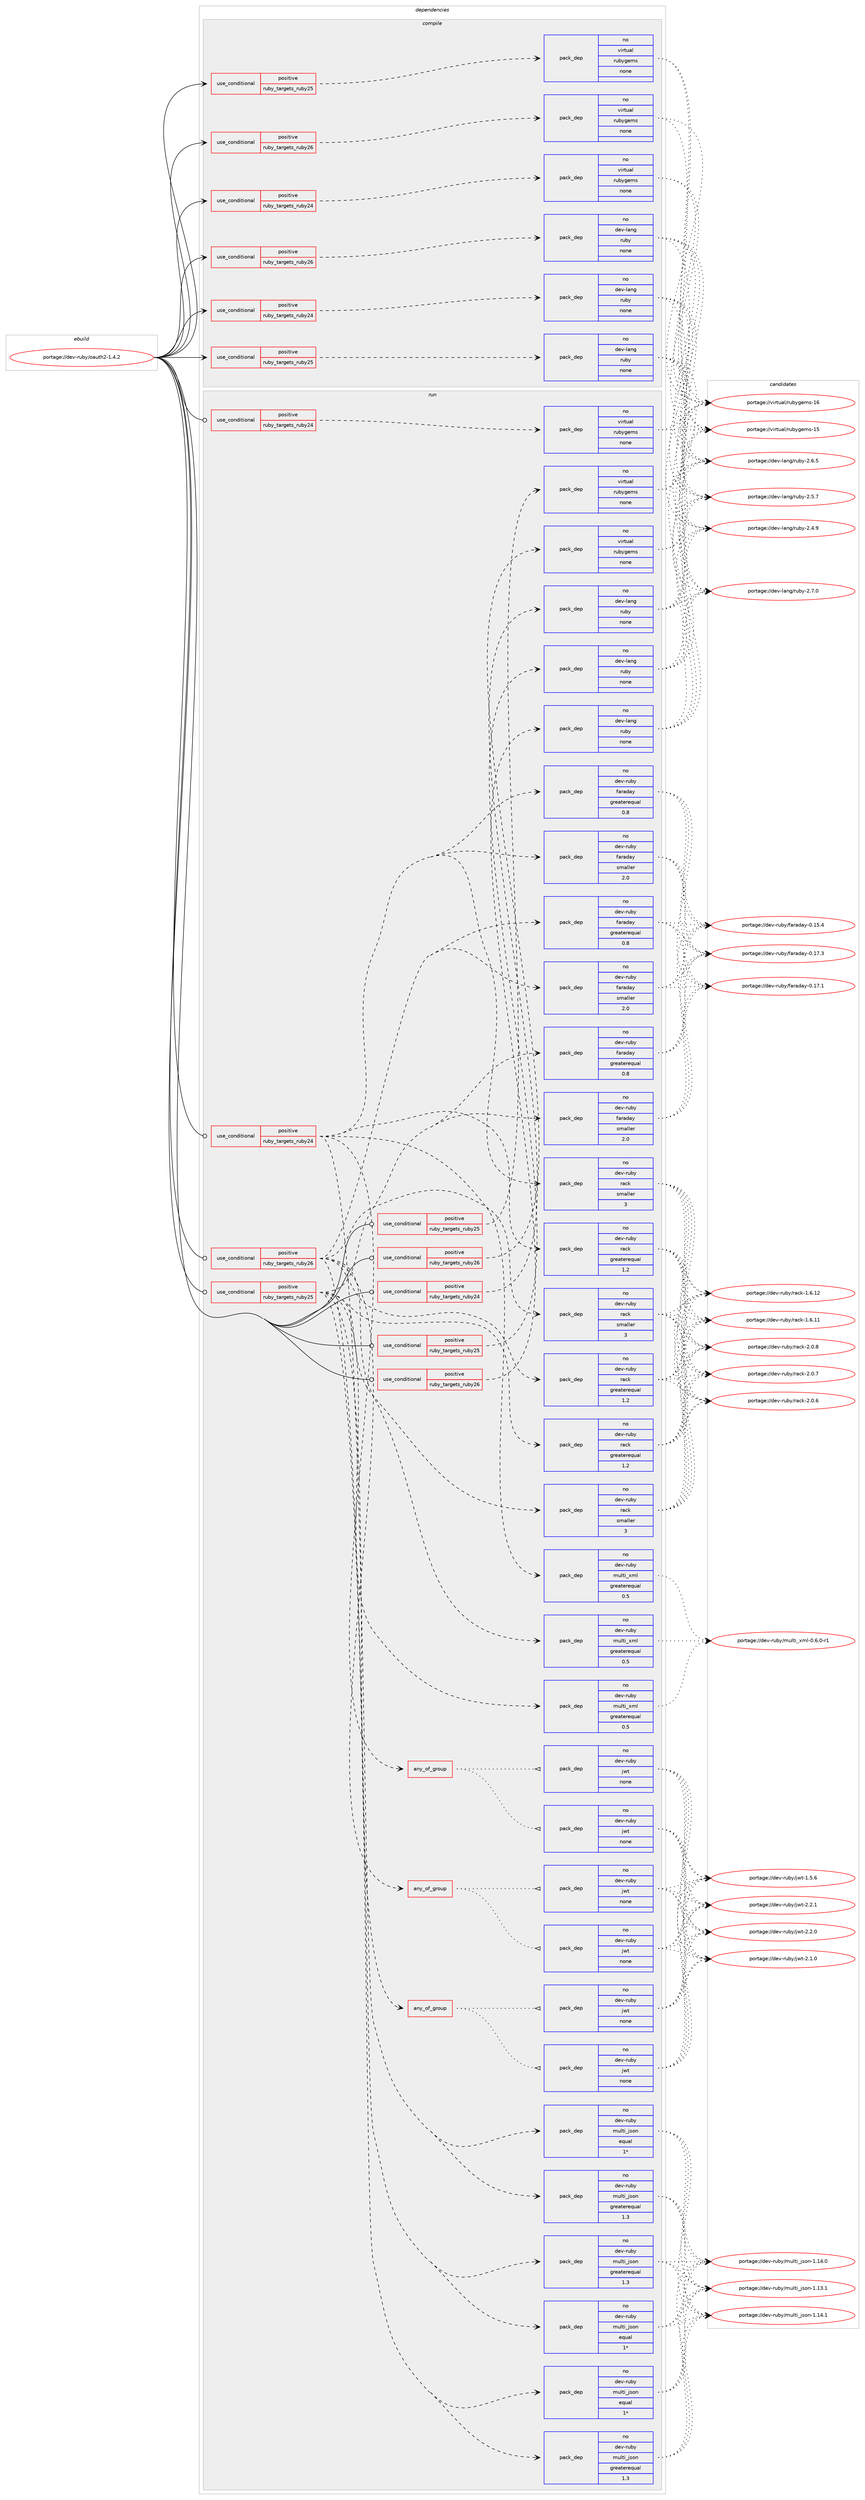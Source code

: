 digraph prolog {

# *************
# Graph options
# *************

newrank=true;
concentrate=true;
compound=true;
graph [rankdir=LR,fontname=Helvetica,fontsize=10,ranksep=1.5];#, ranksep=2.5, nodesep=0.2];
edge  [arrowhead=vee];
node  [fontname=Helvetica,fontsize=10];

# **********
# The ebuild
# **********

subgraph cluster_leftcol {
color=gray;
label=<<i>ebuild</i>>;
id [label="portage://dev-ruby/oauth2-1.4.2", color=red, width=4, href="../dev-ruby/oauth2-1.4.2.svg"];
}

# ****************
# The dependencies
# ****************

subgraph cluster_midcol {
color=gray;
label=<<i>dependencies</i>>;
subgraph cluster_compile {
fillcolor="#eeeeee";
style=filled;
label=<<i>compile</i>>;
subgraph cond79804 {
dependency341543 [label=<<TABLE BORDER="0" CELLBORDER="1" CELLSPACING="0" CELLPADDING="4"><TR><TD ROWSPAN="3" CELLPADDING="10">use_conditional</TD></TR><TR><TD>positive</TD></TR><TR><TD>ruby_targets_ruby24</TD></TR></TABLE>>, shape=none, color=red];
subgraph pack256989 {
dependency341544 [label=<<TABLE BORDER="0" CELLBORDER="1" CELLSPACING="0" CELLPADDING="4" WIDTH="220"><TR><TD ROWSPAN="6" CELLPADDING="30">pack_dep</TD></TR><TR><TD WIDTH="110">no</TD></TR><TR><TD>dev-lang</TD></TR><TR><TD>ruby</TD></TR><TR><TD>none</TD></TR><TR><TD></TD></TR></TABLE>>, shape=none, color=blue];
}
dependency341543:e -> dependency341544:w [weight=20,style="dashed",arrowhead="vee"];
}
id:e -> dependency341543:w [weight=20,style="solid",arrowhead="vee"];
subgraph cond79805 {
dependency341545 [label=<<TABLE BORDER="0" CELLBORDER="1" CELLSPACING="0" CELLPADDING="4"><TR><TD ROWSPAN="3" CELLPADDING="10">use_conditional</TD></TR><TR><TD>positive</TD></TR><TR><TD>ruby_targets_ruby24</TD></TR></TABLE>>, shape=none, color=red];
subgraph pack256990 {
dependency341546 [label=<<TABLE BORDER="0" CELLBORDER="1" CELLSPACING="0" CELLPADDING="4" WIDTH="220"><TR><TD ROWSPAN="6" CELLPADDING="30">pack_dep</TD></TR><TR><TD WIDTH="110">no</TD></TR><TR><TD>virtual</TD></TR><TR><TD>rubygems</TD></TR><TR><TD>none</TD></TR><TR><TD></TD></TR></TABLE>>, shape=none, color=blue];
}
dependency341545:e -> dependency341546:w [weight=20,style="dashed",arrowhead="vee"];
}
id:e -> dependency341545:w [weight=20,style="solid",arrowhead="vee"];
subgraph cond79806 {
dependency341547 [label=<<TABLE BORDER="0" CELLBORDER="1" CELLSPACING="0" CELLPADDING="4"><TR><TD ROWSPAN="3" CELLPADDING="10">use_conditional</TD></TR><TR><TD>positive</TD></TR><TR><TD>ruby_targets_ruby25</TD></TR></TABLE>>, shape=none, color=red];
subgraph pack256991 {
dependency341548 [label=<<TABLE BORDER="0" CELLBORDER="1" CELLSPACING="0" CELLPADDING="4" WIDTH="220"><TR><TD ROWSPAN="6" CELLPADDING="30">pack_dep</TD></TR><TR><TD WIDTH="110">no</TD></TR><TR><TD>dev-lang</TD></TR><TR><TD>ruby</TD></TR><TR><TD>none</TD></TR><TR><TD></TD></TR></TABLE>>, shape=none, color=blue];
}
dependency341547:e -> dependency341548:w [weight=20,style="dashed",arrowhead="vee"];
}
id:e -> dependency341547:w [weight=20,style="solid",arrowhead="vee"];
subgraph cond79807 {
dependency341549 [label=<<TABLE BORDER="0" CELLBORDER="1" CELLSPACING="0" CELLPADDING="4"><TR><TD ROWSPAN="3" CELLPADDING="10">use_conditional</TD></TR><TR><TD>positive</TD></TR><TR><TD>ruby_targets_ruby25</TD></TR></TABLE>>, shape=none, color=red];
subgraph pack256992 {
dependency341550 [label=<<TABLE BORDER="0" CELLBORDER="1" CELLSPACING="0" CELLPADDING="4" WIDTH="220"><TR><TD ROWSPAN="6" CELLPADDING="30">pack_dep</TD></TR><TR><TD WIDTH="110">no</TD></TR><TR><TD>virtual</TD></TR><TR><TD>rubygems</TD></TR><TR><TD>none</TD></TR><TR><TD></TD></TR></TABLE>>, shape=none, color=blue];
}
dependency341549:e -> dependency341550:w [weight=20,style="dashed",arrowhead="vee"];
}
id:e -> dependency341549:w [weight=20,style="solid",arrowhead="vee"];
subgraph cond79808 {
dependency341551 [label=<<TABLE BORDER="0" CELLBORDER="1" CELLSPACING="0" CELLPADDING="4"><TR><TD ROWSPAN="3" CELLPADDING="10">use_conditional</TD></TR><TR><TD>positive</TD></TR><TR><TD>ruby_targets_ruby26</TD></TR></TABLE>>, shape=none, color=red];
subgraph pack256993 {
dependency341552 [label=<<TABLE BORDER="0" CELLBORDER="1" CELLSPACING="0" CELLPADDING="4" WIDTH="220"><TR><TD ROWSPAN="6" CELLPADDING="30">pack_dep</TD></TR><TR><TD WIDTH="110">no</TD></TR><TR><TD>dev-lang</TD></TR><TR><TD>ruby</TD></TR><TR><TD>none</TD></TR><TR><TD></TD></TR></TABLE>>, shape=none, color=blue];
}
dependency341551:e -> dependency341552:w [weight=20,style="dashed",arrowhead="vee"];
}
id:e -> dependency341551:w [weight=20,style="solid",arrowhead="vee"];
subgraph cond79809 {
dependency341553 [label=<<TABLE BORDER="0" CELLBORDER="1" CELLSPACING="0" CELLPADDING="4"><TR><TD ROWSPAN="3" CELLPADDING="10">use_conditional</TD></TR><TR><TD>positive</TD></TR><TR><TD>ruby_targets_ruby26</TD></TR></TABLE>>, shape=none, color=red];
subgraph pack256994 {
dependency341554 [label=<<TABLE BORDER="0" CELLBORDER="1" CELLSPACING="0" CELLPADDING="4" WIDTH="220"><TR><TD ROWSPAN="6" CELLPADDING="30">pack_dep</TD></TR><TR><TD WIDTH="110">no</TD></TR><TR><TD>virtual</TD></TR><TR><TD>rubygems</TD></TR><TR><TD>none</TD></TR><TR><TD></TD></TR></TABLE>>, shape=none, color=blue];
}
dependency341553:e -> dependency341554:w [weight=20,style="dashed",arrowhead="vee"];
}
id:e -> dependency341553:w [weight=20,style="solid",arrowhead="vee"];
}
subgraph cluster_compileandrun {
fillcolor="#eeeeee";
style=filled;
label=<<i>compile and run</i>>;
}
subgraph cluster_run {
fillcolor="#eeeeee";
style=filled;
label=<<i>run</i>>;
subgraph cond79810 {
dependency341555 [label=<<TABLE BORDER="0" CELLBORDER="1" CELLSPACING="0" CELLPADDING="4"><TR><TD ROWSPAN="3" CELLPADDING="10">use_conditional</TD></TR><TR><TD>positive</TD></TR><TR><TD>ruby_targets_ruby24</TD></TR></TABLE>>, shape=none, color=red];
subgraph pack256995 {
dependency341556 [label=<<TABLE BORDER="0" CELLBORDER="1" CELLSPACING="0" CELLPADDING="4" WIDTH="220"><TR><TD ROWSPAN="6" CELLPADDING="30">pack_dep</TD></TR><TR><TD WIDTH="110">no</TD></TR><TR><TD>dev-lang</TD></TR><TR><TD>ruby</TD></TR><TR><TD>none</TD></TR><TR><TD></TD></TR></TABLE>>, shape=none, color=blue];
}
dependency341555:e -> dependency341556:w [weight=20,style="dashed",arrowhead="vee"];
}
id:e -> dependency341555:w [weight=20,style="solid",arrowhead="odot"];
subgraph cond79811 {
dependency341557 [label=<<TABLE BORDER="0" CELLBORDER="1" CELLSPACING="0" CELLPADDING="4"><TR><TD ROWSPAN="3" CELLPADDING="10">use_conditional</TD></TR><TR><TD>positive</TD></TR><TR><TD>ruby_targets_ruby24</TD></TR></TABLE>>, shape=none, color=red];
subgraph pack256996 {
dependency341558 [label=<<TABLE BORDER="0" CELLBORDER="1" CELLSPACING="0" CELLPADDING="4" WIDTH="220"><TR><TD ROWSPAN="6" CELLPADDING="30">pack_dep</TD></TR><TR><TD WIDTH="110">no</TD></TR><TR><TD>dev-ruby</TD></TR><TR><TD>faraday</TD></TR><TR><TD>greaterequal</TD></TR><TR><TD>0.8</TD></TR></TABLE>>, shape=none, color=blue];
}
dependency341557:e -> dependency341558:w [weight=20,style="dashed",arrowhead="vee"];
subgraph pack256997 {
dependency341559 [label=<<TABLE BORDER="0" CELLBORDER="1" CELLSPACING="0" CELLPADDING="4" WIDTH="220"><TR><TD ROWSPAN="6" CELLPADDING="30">pack_dep</TD></TR><TR><TD WIDTH="110">no</TD></TR><TR><TD>dev-ruby</TD></TR><TR><TD>faraday</TD></TR><TR><TD>smaller</TD></TR><TR><TD>2.0</TD></TR></TABLE>>, shape=none, color=blue];
}
dependency341557:e -> dependency341559:w [weight=20,style="dashed",arrowhead="vee"];
subgraph any4546 {
dependency341560 [label=<<TABLE BORDER="0" CELLBORDER="1" CELLSPACING="0" CELLPADDING="4"><TR><TD CELLPADDING="10">any_of_group</TD></TR></TABLE>>, shape=none, color=red];subgraph pack256998 {
dependency341561 [label=<<TABLE BORDER="0" CELLBORDER="1" CELLSPACING="0" CELLPADDING="4" WIDTH="220"><TR><TD ROWSPAN="6" CELLPADDING="30">pack_dep</TD></TR><TR><TD WIDTH="110">no</TD></TR><TR><TD>dev-ruby</TD></TR><TR><TD>jwt</TD></TR><TR><TD>none</TD></TR><TR><TD></TD></TR></TABLE>>, shape=none, color=blue];
}
dependency341560:e -> dependency341561:w [weight=20,style="dotted",arrowhead="oinv"];
subgraph pack256999 {
dependency341562 [label=<<TABLE BORDER="0" CELLBORDER="1" CELLSPACING="0" CELLPADDING="4" WIDTH="220"><TR><TD ROWSPAN="6" CELLPADDING="30">pack_dep</TD></TR><TR><TD WIDTH="110">no</TD></TR><TR><TD>dev-ruby</TD></TR><TR><TD>jwt</TD></TR><TR><TD>none</TD></TR><TR><TD></TD></TR></TABLE>>, shape=none, color=blue];
}
dependency341560:e -> dependency341562:w [weight=20,style="dotted",arrowhead="oinv"];
}
dependency341557:e -> dependency341560:w [weight=20,style="dashed",arrowhead="vee"];
subgraph pack257000 {
dependency341563 [label=<<TABLE BORDER="0" CELLBORDER="1" CELLSPACING="0" CELLPADDING="4" WIDTH="220"><TR><TD ROWSPAN="6" CELLPADDING="30">pack_dep</TD></TR><TR><TD WIDTH="110">no</TD></TR><TR><TD>dev-ruby</TD></TR><TR><TD>multi_json</TD></TR><TR><TD>greaterequal</TD></TR><TR><TD>1.3</TD></TR></TABLE>>, shape=none, color=blue];
}
dependency341557:e -> dependency341563:w [weight=20,style="dashed",arrowhead="vee"];
subgraph pack257001 {
dependency341564 [label=<<TABLE BORDER="0" CELLBORDER="1" CELLSPACING="0" CELLPADDING="4" WIDTH="220"><TR><TD ROWSPAN="6" CELLPADDING="30">pack_dep</TD></TR><TR><TD WIDTH="110">no</TD></TR><TR><TD>dev-ruby</TD></TR><TR><TD>multi_json</TD></TR><TR><TD>equal</TD></TR><TR><TD>1*</TD></TR></TABLE>>, shape=none, color=blue];
}
dependency341557:e -> dependency341564:w [weight=20,style="dashed",arrowhead="vee"];
subgraph pack257002 {
dependency341565 [label=<<TABLE BORDER="0" CELLBORDER="1" CELLSPACING="0" CELLPADDING="4" WIDTH="220"><TR><TD ROWSPAN="6" CELLPADDING="30">pack_dep</TD></TR><TR><TD WIDTH="110">no</TD></TR><TR><TD>dev-ruby</TD></TR><TR><TD>multi_xml</TD></TR><TR><TD>greaterequal</TD></TR><TR><TD>0.5</TD></TR></TABLE>>, shape=none, color=blue];
}
dependency341557:e -> dependency341565:w [weight=20,style="dashed",arrowhead="vee"];
subgraph pack257003 {
dependency341566 [label=<<TABLE BORDER="0" CELLBORDER="1" CELLSPACING="0" CELLPADDING="4" WIDTH="220"><TR><TD ROWSPAN="6" CELLPADDING="30">pack_dep</TD></TR><TR><TD WIDTH="110">no</TD></TR><TR><TD>dev-ruby</TD></TR><TR><TD>rack</TD></TR><TR><TD>greaterequal</TD></TR><TR><TD>1.2</TD></TR></TABLE>>, shape=none, color=blue];
}
dependency341557:e -> dependency341566:w [weight=20,style="dashed",arrowhead="vee"];
subgraph pack257004 {
dependency341567 [label=<<TABLE BORDER="0" CELLBORDER="1" CELLSPACING="0" CELLPADDING="4" WIDTH="220"><TR><TD ROWSPAN="6" CELLPADDING="30">pack_dep</TD></TR><TR><TD WIDTH="110">no</TD></TR><TR><TD>dev-ruby</TD></TR><TR><TD>rack</TD></TR><TR><TD>smaller</TD></TR><TR><TD>3</TD></TR></TABLE>>, shape=none, color=blue];
}
dependency341557:e -> dependency341567:w [weight=20,style="dashed",arrowhead="vee"];
}
id:e -> dependency341557:w [weight=20,style="solid",arrowhead="odot"];
subgraph cond79812 {
dependency341568 [label=<<TABLE BORDER="0" CELLBORDER="1" CELLSPACING="0" CELLPADDING="4"><TR><TD ROWSPAN="3" CELLPADDING="10">use_conditional</TD></TR><TR><TD>positive</TD></TR><TR><TD>ruby_targets_ruby24</TD></TR></TABLE>>, shape=none, color=red];
subgraph pack257005 {
dependency341569 [label=<<TABLE BORDER="0" CELLBORDER="1" CELLSPACING="0" CELLPADDING="4" WIDTH="220"><TR><TD ROWSPAN="6" CELLPADDING="30">pack_dep</TD></TR><TR><TD WIDTH="110">no</TD></TR><TR><TD>virtual</TD></TR><TR><TD>rubygems</TD></TR><TR><TD>none</TD></TR><TR><TD></TD></TR></TABLE>>, shape=none, color=blue];
}
dependency341568:e -> dependency341569:w [weight=20,style="dashed",arrowhead="vee"];
}
id:e -> dependency341568:w [weight=20,style="solid",arrowhead="odot"];
subgraph cond79813 {
dependency341570 [label=<<TABLE BORDER="0" CELLBORDER="1" CELLSPACING="0" CELLPADDING="4"><TR><TD ROWSPAN="3" CELLPADDING="10">use_conditional</TD></TR><TR><TD>positive</TD></TR><TR><TD>ruby_targets_ruby25</TD></TR></TABLE>>, shape=none, color=red];
subgraph pack257006 {
dependency341571 [label=<<TABLE BORDER="0" CELLBORDER="1" CELLSPACING="0" CELLPADDING="4" WIDTH="220"><TR><TD ROWSPAN="6" CELLPADDING="30">pack_dep</TD></TR><TR><TD WIDTH="110">no</TD></TR><TR><TD>dev-lang</TD></TR><TR><TD>ruby</TD></TR><TR><TD>none</TD></TR><TR><TD></TD></TR></TABLE>>, shape=none, color=blue];
}
dependency341570:e -> dependency341571:w [weight=20,style="dashed",arrowhead="vee"];
}
id:e -> dependency341570:w [weight=20,style="solid",arrowhead="odot"];
subgraph cond79814 {
dependency341572 [label=<<TABLE BORDER="0" CELLBORDER="1" CELLSPACING="0" CELLPADDING="4"><TR><TD ROWSPAN="3" CELLPADDING="10">use_conditional</TD></TR><TR><TD>positive</TD></TR><TR><TD>ruby_targets_ruby25</TD></TR></TABLE>>, shape=none, color=red];
subgraph pack257007 {
dependency341573 [label=<<TABLE BORDER="0" CELLBORDER="1" CELLSPACING="0" CELLPADDING="4" WIDTH="220"><TR><TD ROWSPAN="6" CELLPADDING="30">pack_dep</TD></TR><TR><TD WIDTH="110">no</TD></TR><TR><TD>dev-ruby</TD></TR><TR><TD>faraday</TD></TR><TR><TD>greaterequal</TD></TR><TR><TD>0.8</TD></TR></TABLE>>, shape=none, color=blue];
}
dependency341572:e -> dependency341573:w [weight=20,style="dashed",arrowhead="vee"];
subgraph pack257008 {
dependency341574 [label=<<TABLE BORDER="0" CELLBORDER="1" CELLSPACING="0" CELLPADDING="4" WIDTH="220"><TR><TD ROWSPAN="6" CELLPADDING="30">pack_dep</TD></TR><TR><TD WIDTH="110">no</TD></TR><TR><TD>dev-ruby</TD></TR><TR><TD>faraday</TD></TR><TR><TD>smaller</TD></TR><TR><TD>2.0</TD></TR></TABLE>>, shape=none, color=blue];
}
dependency341572:e -> dependency341574:w [weight=20,style="dashed",arrowhead="vee"];
subgraph any4547 {
dependency341575 [label=<<TABLE BORDER="0" CELLBORDER="1" CELLSPACING="0" CELLPADDING="4"><TR><TD CELLPADDING="10">any_of_group</TD></TR></TABLE>>, shape=none, color=red];subgraph pack257009 {
dependency341576 [label=<<TABLE BORDER="0" CELLBORDER="1" CELLSPACING="0" CELLPADDING="4" WIDTH="220"><TR><TD ROWSPAN="6" CELLPADDING="30">pack_dep</TD></TR><TR><TD WIDTH="110">no</TD></TR><TR><TD>dev-ruby</TD></TR><TR><TD>jwt</TD></TR><TR><TD>none</TD></TR><TR><TD></TD></TR></TABLE>>, shape=none, color=blue];
}
dependency341575:e -> dependency341576:w [weight=20,style="dotted",arrowhead="oinv"];
subgraph pack257010 {
dependency341577 [label=<<TABLE BORDER="0" CELLBORDER="1" CELLSPACING="0" CELLPADDING="4" WIDTH="220"><TR><TD ROWSPAN="6" CELLPADDING="30">pack_dep</TD></TR><TR><TD WIDTH="110">no</TD></TR><TR><TD>dev-ruby</TD></TR><TR><TD>jwt</TD></TR><TR><TD>none</TD></TR><TR><TD></TD></TR></TABLE>>, shape=none, color=blue];
}
dependency341575:e -> dependency341577:w [weight=20,style="dotted",arrowhead="oinv"];
}
dependency341572:e -> dependency341575:w [weight=20,style="dashed",arrowhead="vee"];
subgraph pack257011 {
dependency341578 [label=<<TABLE BORDER="0" CELLBORDER="1" CELLSPACING="0" CELLPADDING="4" WIDTH="220"><TR><TD ROWSPAN="6" CELLPADDING="30">pack_dep</TD></TR><TR><TD WIDTH="110">no</TD></TR><TR><TD>dev-ruby</TD></TR><TR><TD>multi_json</TD></TR><TR><TD>greaterequal</TD></TR><TR><TD>1.3</TD></TR></TABLE>>, shape=none, color=blue];
}
dependency341572:e -> dependency341578:w [weight=20,style="dashed",arrowhead="vee"];
subgraph pack257012 {
dependency341579 [label=<<TABLE BORDER="0" CELLBORDER="1" CELLSPACING="0" CELLPADDING="4" WIDTH="220"><TR><TD ROWSPAN="6" CELLPADDING="30">pack_dep</TD></TR><TR><TD WIDTH="110">no</TD></TR><TR><TD>dev-ruby</TD></TR><TR><TD>multi_json</TD></TR><TR><TD>equal</TD></TR><TR><TD>1*</TD></TR></TABLE>>, shape=none, color=blue];
}
dependency341572:e -> dependency341579:w [weight=20,style="dashed",arrowhead="vee"];
subgraph pack257013 {
dependency341580 [label=<<TABLE BORDER="0" CELLBORDER="1" CELLSPACING="0" CELLPADDING="4" WIDTH="220"><TR><TD ROWSPAN="6" CELLPADDING="30">pack_dep</TD></TR><TR><TD WIDTH="110">no</TD></TR><TR><TD>dev-ruby</TD></TR><TR><TD>multi_xml</TD></TR><TR><TD>greaterequal</TD></TR><TR><TD>0.5</TD></TR></TABLE>>, shape=none, color=blue];
}
dependency341572:e -> dependency341580:w [weight=20,style="dashed",arrowhead="vee"];
subgraph pack257014 {
dependency341581 [label=<<TABLE BORDER="0" CELLBORDER="1" CELLSPACING="0" CELLPADDING="4" WIDTH="220"><TR><TD ROWSPAN="6" CELLPADDING="30">pack_dep</TD></TR><TR><TD WIDTH="110">no</TD></TR><TR><TD>dev-ruby</TD></TR><TR><TD>rack</TD></TR><TR><TD>greaterequal</TD></TR><TR><TD>1.2</TD></TR></TABLE>>, shape=none, color=blue];
}
dependency341572:e -> dependency341581:w [weight=20,style="dashed",arrowhead="vee"];
subgraph pack257015 {
dependency341582 [label=<<TABLE BORDER="0" CELLBORDER="1" CELLSPACING="0" CELLPADDING="4" WIDTH="220"><TR><TD ROWSPAN="6" CELLPADDING="30">pack_dep</TD></TR><TR><TD WIDTH="110">no</TD></TR><TR><TD>dev-ruby</TD></TR><TR><TD>rack</TD></TR><TR><TD>smaller</TD></TR><TR><TD>3</TD></TR></TABLE>>, shape=none, color=blue];
}
dependency341572:e -> dependency341582:w [weight=20,style="dashed",arrowhead="vee"];
}
id:e -> dependency341572:w [weight=20,style="solid",arrowhead="odot"];
subgraph cond79815 {
dependency341583 [label=<<TABLE BORDER="0" CELLBORDER="1" CELLSPACING="0" CELLPADDING="4"><TR><TD ROWSPAN="3" CELLPADDING="10">use_conditional</TD></TR><TR><TD>positive</TD></TR><TR><TD>ruby_targets_ruby25</TD></TR></TABLE>>, shape=none, color=red];
subgraph pack257016 {
dependency341584 [label=<<TABLE BORDER="0" CELLBORDER="1" CELLSPACING="0" CELLPADDING="4" WIDTH="220"><TR><TD ROWSPAN="6" CELLPADDING="30">pack_dep</TD></TR><TR><TD WIDTH="110">no</TD></TR><TR><TD>virtual</TD></TR><TR><TD>rubygems</TD></TR><TR><TD>none</TD></TR><TR><TD></TD></TR></TABLE>>, shape=none, color=blue];
}
dependency341583:e -> dependency341584:w [weight=20,style="dashed",arrowhead="vee"];
}
id:e -> dependency341583:w [weight=20,style="solid",arrowhead="odot"];
subgraph cond79816 {
dependency341585 [label=<<TABLE BORDER="0" CELLBORDER="1" CELLSPACING="0" CELLPADDING="4"><TR><TD ROWSPAN="3" CELLPADDING="10">use_conditional</TD></TR><TR><TD>positive</TD></TR><TR><TD>ruby_targets_ruby26</TD></TR></TABLE>>, shape=none, color=red];
subgraph pack257017 {
dependency341586 [label=<<TABLE BORDER="0" CELLBORDER="1" CELLSPACING="0" CELLPADDING="4" WIDTH="220"><TR><TD ROWSPAN="6" CELLPADDING="30">pack_dep</TD></TR><TR><TD WIDTH="110">no</TD></TR><TR><TD>dev-lang</TD></TR><TR><TD>ruby</TD></TR><TR><TD>none</TD></TR><TR><TD></TD></TR></TABLE>>, shape=none, color=blue];
}
dependency341585:e -> dependency341586:w [weight=20,style="dashed",arrowhead="vee"];
}
id:e -> dependency341585:w [weight=20,style="solid",arrowhead="odot"];
subgraph cond79817 {
dependency341587 [label=<<TABLE BORDER="0" CELLBORDER="1" CELLSPACING="0" CELLPADDING="4"><TR><TD ROWSPAN="3" CELLPADDING="10">use_conditional</TD></TR><TR><TD>positive</TD></TR><TR><TD>ruby_targets_ruby26</TD></TR></TABLE>>, shape=none, color=red];
subgraph pack257018 {
dependency341588 [label=<<TABLE BORDER="0" CELLBORDER="1" CELLSPACING="0" CELLPADDING="4" WIDTH="220"><TR><TD ROWSPAN="6" CELLPADDING="30">pack_dep</TD></TR><TR><TD WIDTH="110">no</TD></TR><TR><TD>dev-ruby</TD></TR><TR><TD>faraday</TD></TR><TR><TD>greaterequal</TD></TR><TR><TD>0.8</TD></TR></TABLE>>, shape=none, color=blue];
}
dependency341587:e -> dependency341588:w [weight=20,style="dashed",arrowhead="vee"];
subgraph pack257019 {
dependency341589 [label=<<TABLE BORDER="0" CELLBORDER="1" CELLSPACING="0" CELLPADDING="4" WIDTH="220"><TR><TD ROWSPAN="6" CELLPADDING="30">pack_dep</TD></TR><TR><TD WIDTH="110">no</TD></TR><TR><TD>dev-ruby</TD></TR><TR><TD>faraday</TD></TR><TR><TD>smaller</TD></TR><TR><TD>2.0</TD></TR></TABLE>>, shape=none, color=blue];
}
dependency341587:e -> dependency341589:w [weight=20,style="dashed",arrowhead="vee"];
subgraph any4548 {
dependency341590 [label=<<TABLE BORDER="0" CELLBORDER="1" CELLSPACING="0" CELLPADDING="4"><TR><TD CELLPADDING="10">any_of_group</TD></TR></TABLE>>, shape=none, color=red];subgraph pack257020 {
dependency341591 [label=<<TABLE BORDER="0" CELLBORDER="1" CELLSPACING="0" CELLPADDING="4" WIDTH="220"><TR><TD ROWSPAN="6" CELLPADDING="30">pack_dep</TD></TR><TR><TD WIDTH="110">no</TD></TR><TR><TD>dev-ruby</TD></TR><TR><TD>jwt</TD></TR><TR><TD>none</TD></TR><TR><TD></TD></TR></TABLE>>, shape=none, color=blue];
}
dependency341590:e -> dependency341591:w [weight=20,style="dotted",arrowhead="oinv"];
subgraph pack257021 {
dependency341592 [label=<<TABLE BORDER="0" CELLBORDER="1" CELLSPACING="0" CELLPADDING="4" WIDTH="220"><TR><TD ROWSPAN="6" CELLPADDING="30">pack_dep</TD></TR><TR><TD WIDTH="110">no</TD></TR><TR><TD>dev-ruby</TD></TR><TR><TD>jwt</TD></TR><TR><TD>none</TD></TR><TR><TD></TD></TR></TABLE>>, shape=none, color=blue];
}
dependency341590:e -> dependency341592:w [weight=20,style="dotted",arrowhead="oinv"];
}
dependency341587:e -> dependency341590:w [weight=20,style="dashed",arrowhead="vee"];
subgraph pack257022 {
dependency341593 [label=<<TABLE BORDER="0" CELLBORDER="1" CELLSPACING="0" CELLPADDING="4" WIDTH="220"><TR><TD ROWSPAN="6" CELLPADDING="30">pack_dep</TD></TR><TR><TD WIDTH="110">no</TD></TR><TR><TD>dev-ruby</TD></TR><TR><TD>multi_json</TD></TR><TR><TD>greaterequal</TD></TR><TR><TD>1.3</TD></TR></TABLE>>, shape=none, color=blue];
}
dependency341587:e -> dependency341593:w [weight=20,style="dashed",arrowhead="vee"];
subgraph pack257023 {
dependency341594 [label=<<TABLE BORDER="0" CELLBORDER="1" CELLSPACING="0" CELLPADDING="4" WIDTH="220"><TR><TD ROWSPAN="6" CELLPADDING="30">pack_dep</TD></TR><TR><TD WIDTH="110">no</TD></TR><TR><TD>dev-ruby</TD></TR><TR><TD>multi_json</TD></TR><TR><TD>equal</TD></TR><TR><TD>1*</TD></TR></TABLE>>, shape=none, color=blue];
}
dependency341587:e -> dependency341594:w [weight=20,style="dashed",arrowhead="vee"];
subgraph pack257024 {
dependency341595 [label=<<TABLE BORDER="0" CELLBORDER="1" CELLSPACING="0" CELLPADDING="4" WIDTH="220"><TR><TD ROWSPAN="6" CELLPADDING="30">pack_dep</TD></TR><TR><TD WIDTH="110">no</TD></TR><TR><TD>dev-ruby</TD></TR><TR><TD>multi_xml</TD></TR><TR><TD>greaterequal</TD></TR><TR><TD>0.5</TD></TR></TABLE>>, shape=none, color=blue];
}
dependency341587:e -> dependency341595:w [weight=20,style="dashed",arrowhead="vee"];
subgraph pack257025 {
dependency341596 [label=<<TABLE BORDER="0" CELLBORDER="1" CELLSPACING="0" CELLPADDING="4" WIDTH="220"><TR><TD ROWSPAN="6" CELLPADDING="30">pack_dep</TD></TR><TR><TD WIDTH="110">no</TD></TR><TR><TD>dev-ruby</TD></TR><TR><TD>rack</TD></TR><TR><TD>greaterequal</TD></TR><TR><TD>1.2</TD></TR></TABLE>>, shape=none, color=blue];
}
dependency341587:e -> dependency341596:w [weight=20,style="dashed",arrowhead="vee"];
subgraph pack257026 {
dependency341597 [label=<<TABLE BORDER="0" CELLBORDER="1" CELLSPACING="0" CELLPADDING="4" WIDTH="220"><TR><TD ROWSPAN="6" CELLPADDING="30">pack_dep</TD></TR><TR><TD WIDTH="110">no</TD></TR><TR><TD>dev-ruby</TD></TR><TR><TD>rack</TD></TR><TR><TD>smaller</TD></TR><TR><TD>3</TD></TR></TABLE>>, shape=none, color=blue];
}
dependency341587:e -> dependency341597:w [weight=20,style="dashed",arrowhead="vee"];
}
id:e -> dependency341587:w [weight=20,style="solid",arrowhead="odot"];
subgraph cond79818 {
dependency341598 [label=<<TABLE BORDER="0" CELLBORDER="1" CELLSPACING="0" CELLPADDING="4"><TR><TD ROWSPAN="3" CELLPADDING="10">use_conditional</TD></TR><TR><TD>positive</TD></TR><TR><TD>ruby_targets_ruby26</TD></TR></TABLE>>, shape=none, color=red];
subgraph pack257027 {
dependency341599 [label=<<TABLE BORDER="0" CELLBORDER="1" CELLSPACING="0" CELLPADDING="4" WIDTH="220"><TR><TD ROWSPAN="6" CELLPADDING="30">pack_dep</TD></TR><TR><TD WIDTH="110">no</TD></TR><TR><TD>virtual</TD></TR><TR><TD>rubygems</TD></TR><TR><TD>none</TD></TR><TR><TD></TD></TR></TABLE>>, shape=none, color=blue];
}
dependency341598:e -> dependency341599:w [weight=20,style="dashed",arrowhead="vee"];
}
id:e -> dependency341598:w [weight=20,style="solid",arrowhead="odot"];
}
}

# **************
# The candidates
# **************

subgraph cluster_choices {
rank=same;
color=gray;
label=<<i>candidates</i>>;

subgraph choice256989 {
color=black;
nodesep=1;
choice10010111845108971101034711411798121455046554648 [label="portage://dev-lang/ruby-2.7.0", color=red, width=4,href="../dev-lang/ruby-2.7.0.svg"];
choice10010111845108971101034711411798121455046544653 [label="portage://dev-lang/ruby-2.6.5", color=red, width=4,href="../dev-lang/ruby-2.6.5.svg"];
choice10010111845108971101034711411798121455046534655 [label="portage://dev-lang/ruby-2.5.7", color=red, width=4,href="../dev-lang/ruby-2.5.7.svg"];
choice10010111845108971101034711411798121455046524657 [label="portage://dev-lang/ruby-2.4.9", color=red, width=4,href="../dev-lang/ruby-2.4.9.svg"];
dependency341544:e -> choice10010111845108971101034711411798121455046554648:w [style=dotted,weight="100"];
dependency341544:e -> choice10010111845108971101034711411798121455046544653:w [style=dotted,weight="100"];
dependency341544:e -> choice10010111845108971101034711411798121455046534655:w [style=dotted,weight="100"];
dependency341544:e -> choice10010111845108971101034711411798121455046524657:w [style=dotted,weight="100"];
}
subgraph choice256990 {
color=black;
nodesep=1;
choice118105114116117971084711411798121103101109115454954 [label="portage://virtual/rubygems-16", color=red, width=4,href="../virtual/rubygems-16.svg"];
choice118105114116117971084711411798121103101109115454953 [label="portage://virtual/rubygems-15", color=red, width=4,href="../virtual/rubygems-15.svg"];
dependency341546:e -> choice118105114116117971084711411798121103101109115454954:w [style=dotted,weight="100"];
dependency341546:e -> choice118105114116117971084711411798121103101109115454953:w [style=dotted,weight="100"];
}
subgraph choice256991 {
color=black;
nodesep=1;
choice10010111845108971101034711411798121455046554648 [label="portage://dev-lang/ruby-2.7.0", color=red, width=4,href="../dev-lang/ruby-2.7.0.svg"];
choice10010111845108971101034711411798121455046544653 [label="portage://dev-lang/ruby-2.6.5", color=red, width=4,href="../dev-lang/ruby-2.6.5.svg"];
choice10010111845108971101034711411798121455046534655 [label="portage://dev-lang/ruby-2.5.7", color=red, width=4,href="../dev-lang/ruby-2.5.7.svg"];
choice10010111845108971101034711411798121455046524657 [label="portage://dev-lang/ruby-2.4.9", color=red, width=4,href="../dev-lang/ruby-2.4.9.svg"];
dependency341548:e -> choice10010111845108971101034711411798121455046554648:w [style=dotted,weight="100"];
dependency341548:e -> choice10010111845108971101034711411798121455046544653:w [style=dotted,weight="100"];
dependency341548:e -> choice10010111845108971101034711411798121455046534655:w [style=dotted,weight="100"];
dependency341548:e -> choice10010111845108971101034711411798121455046524657:w [style=dotted,weight="100"];
}
subgraph choice256992 {
color=black;
nodesep=1;
choice118105114116117971084711411798121103101109115454954 [label="portage://virtual/rubygems-16", color=red, width=4,href="../virtual/rubygems-16.svg"];
choice118105114116117971084711411798121103101109115454953 [label="portage://virtual/rubygems-15", color=red, width=4,href="../virtual/rubygems-15.svg"];
dependency341550:e -> choice118105114116117971084711411798121103101109115454954:w [style=dotted,weight="100"];
dependency341550:e -> choice118105114116117971084711411798121103101109115454953:w [style=dotted,weight="100"];
}
subgraph choice256993 {
color=black;
nodesep=1;
choice10010111845108971101034711411798121455046554648 [label="portage://dev-lang/ruby-2.7.0", color=red, width=4,href="../dev-lang/ruby-2.7.0.svg"];
choice10010111845108971101034711411798121455046544653 [label="portage://dev-lang/ruby-2.6.5", color=red, width=4,href="../dev-lang/ruby-2.6.5.svg"];
choice10010111845108971101034711411798121455046534655 [label="portage://dev-lang/ruby-2.5.7", color=red, width=4,href="../dev-lang/ruby-2.5.7.svg"];
choice10010111845108971101034711411798121455046524657 [label="portage://dev-lang/ruby-2.4.9", color=red, width=4,href="../dev-lang/ruby-2.4.9.svg"];
dependency341552:e -> choice10010111845108971101034711411798121455046554648:w [style=dotted,weight="100"];
dependency341552:e -> choice10010111845108971101034711411798121455046544653:w [style=dotted,weight="100"];
dependency341552:e -> choice10010111845108971101034711411798121455046534655:w [style=dotted,weight="100"];
dependency341552:e -> choice10010111845108971101034711411798121455046524657:w [style=dotted,weight="100"];
}
subgraph choice256994 {
color=black;
nodesep=1;
choice118105114116117971084711411798121103101109115454954 [label="portage://virtual/rubygems-16", color=red, width=4,href="../virtual/rubygems-16.svg"];
choice118105114116117971084711411798121103101109115454953 [label="portage://virtual/rubygems-15", color=red, width=4,href="../virtual/rubygems-15.svg"];
dependency341554:e -> choice118105114116117971084711411798121103101109115454954:w [style=dotted,weight="100"];
dependency341554:e -> choice118105114116117971084711411798121103101109115454953:w [style=dotted,weight="100"];
}
subgraph choice256995 {
color=black;
nodesep=1;
choice10010111845108971101034711411798121455046554648 [label="portage://dev-lang/ruby-2.7.0", color=red, width=4,href="../dev-lang/ruby-2.7.0.svg"];
choice10010111845108971101034711411798121455046544653 [label="portage://dev-lang/ruby-2.6.5", color=red, width=4,href="../dev-lang/ruby-2.6.5.svg"];
choice10010111845108971101034711411798121455046534655 [label="portage://dev-lang/ruby-2.5.7", color=red, width=4,href="../dev-lang/ruby-2.5.7.svg"];
choice10010111845108971101034711411798121455046524657 [label="portage://dev-lang/ruby-2.4.9", color=red, width=4,href="../dev-lang/ruby-2.4.9.svg"];
dependency341556:e -> choice10010111845108971101034711411798121455046554648:w [style=dotted,weight="100"];
dependency341556:e -> choice10010111845108971101034711411798121455046544653:w [style=dotted,weight="100"];
dependency341556:e -> choice10010111845108971101034711411798121455046534655:w [style=dotted,weight="100"];
dependency341556:e -> choice10010111845108971101034711411798121455046524657:w [style=dotted,weight="100"];
}
subgraph choice256996 {
color=black;
nodesep=1;
choice10010111845114117981214710297114971009712145484649554651 [label="portage://dev-ruby/faraday-0.17.3", color=red, width=4,href="../dev-ruby/faraday-0.17.3.svg"];
choice10010111845114117981214710297114971009712145484649554649 [label="portage://dev-ruby/faraday-0.17.1", color=red, width=4,href="../dev-ruby/faraday-0.17.1.svg"];
choice10010111845114117981214710297114971009712145484649534652 [label="portage://dev-ruby/faraday-0.15.4", color=red, width=4,href="../dev-ruby/faraday-0.15.4.svg"];
dependency341558:e -> choice10010111845114117981214710297114971009712145484649554651:w [style=dotted,weight="100"];
dependency341558:e -> choice10010111845114117981214710297114971009712145484649554649:w [style=dotted,weight="100"];
dependency341558:e -> choice10010111845114117981214710297114971009712145484649534652:w [style=dotted,weight="100"];
}
subgraph choice256997 {
color=black;
nodesep=1;
choice10010111845114117981214710297114971009712145484649554651 [label="portage://dev-ruby/faraday-0.17.3", color=red, width=4,href="../dev-ruby/faraday-0.17.3.svg"];
choice10010111845114117981214710297114971009712145484649554649 [label="portage://dev-ruby/faraday-0.17.1", color=red, width=4,href="../dev-ruby/faraday-0.17.1.svg"];
choice10010111845114117981214710297114971009712145484649534652 [label="portage://dev-ruby/faraday-0.15.4", color=red, width=4,href="../dev-ruby/faraday-0.15.4.svg"];
dependency341559:e -> choice10010111845114117981214710297114971009712145484649554651:w [style=dotted,weight="100"];
dependency341559:e -> choice10010111845114117981214710297114971009712145484649554649:w [style=dotted,weight="100"];
dependency341559:e -> choice10010111845114117981214710297114971009712145484649534652:w [style=dotted,weight="100"];
}
subgraph choice256998 {
color=black;
nodesep=1;
choice100101118451141179812147106119116455046504649 [label="portage://dev-ruby/jwt-2.2.1", color=red, width=4,href="../dev-ruby/jwt-2.2.1.svg"];
choice100101118451141179812147106119116455046504648 [label="portage://dev-ruby/jwt-2.2.0", color=red, width=4,href="../dev-ruby/jwt-2.2.0.svg"];
choice100101118451141179812147106119116455046494648 [label="portage://dev-ruby/jwt-2.1.0", color=red, width=4,href="../dev-ruby/jwt-2.1.0.svg"];
choice100101118451141179812147106119116454946534654 [label="portage://dev-ruby/jwt-1.5.6", color=red, width=4,href="../dev-ruby/jwt-1.5.6.svg"];
dependency341561:e -> choice100101118451141179812147106119116455046504649:w [style=dotted,weight="100"];
dependency341561:e -> choice100101118451141179812147106119116455046504648:w [style=dotted,weight="100"];
dependency341561:e -> choice100101118451141179812147106119116455046494648:w [style=dotted,weight="100"];
dependency341561:e -> choice100101118451141179812147106119116454946534654:w [style=dotted,weight="100"];
}
subgraph choice256999 {
color=black;
nodesep=1;
choice100101118451141179812147106119116455046504649 [label="portage://dev-ruby/jwt-2.2.1", color=red, width=4,href="../dev-ruby/jwt-2.2.1.svg"];
choice100101118451141179812147106119116455046504648 [label="portage://dev-ruby/jwt-2.2.0", color=red, width=4,href="../dev-ruby/jwt-2.2.0.svg"];
choice100101118451141179812147106119116455046494648 [label="portage://dev-ruby/jwt-2.1.0", color=red, width=4,href="../dev-ruby/jwt-2.1.0.svg"];
choice100101118451141179812147106119116454946534654 [label="portage://dev-ruby/jwt-1.5.6", color=red, width=4,href="../dev-ruby/jwt-1.5.6.svg"];
dependency341562:e -> choice100101118451141179812147106119116455046504649:w [style=dotted,weight="100"];
dependency341562:e -> choice100101118451141179812147106119116455046504648:w [style=dotted,weight="100"];
dependency341562:e -> choice100101118451141179812147106119116455046494648:w [style=dotted,weight="100"];
dependency341562:e -> choice100101118451141179812147106119116454946534654:w [style=dotted,weight="100"];
}
subgraph choice257000 {
color=black;
nodesep=1;
choice1001011184511411798121471091171081161059510611511111045494649524649 [label="portage://dev-ruby/multi_json-1.14.1", color=red, width=4,href="../dev-ruby/multi_json-1.14.1.svg"];
choice1001011184511411798121471091171081161059510611511111045494649524648 [label="portage://dev-ruby/multi_json-1.14.0", color=red, width=4,href="../dev-ruby/multi_json-1.14.0.svg"];
choice1001011184511411798121471091171081161059510611511111045494649514649 [label="portage://dev-ruby/multi_json-1.13.1", color=red, width=4,href="../dev-ruby/multi_json-1.13.1.svg"];
dependency341563:e -> choice1001011184511411798121471091171081161059510611511111045494649524649:w [style=dotted,weight="100"];
dependency341563:e -> choice1001011184511411798121471091171081161059510611511111045494649524648:w [style=dotted,weight="100"];
dependency341563:e -> choice1001011184511411798121471091171081161059510611511111045494649514649:w [style=dotted,weight="100"];
}
subgraph choice257001 {
color=black;
nodesep=1;
choice1001011184511411798121471091171081161059510611511111045494649524649 [label="portage://dev-ruby/multi_json-1.14.1", color=red, width=4,href="../dev-ruby/multi_json-1.14.1.svg"];
choice1001011184511411798121471091171081161059510611511111045494649524648 [label="portage://dev-ruby/multi_json-1.14.0", color=red, width=4,href="../dev-ruby/multi_json-1.14.0.svg"];
choice1001011184511411798121471091171081161059510611511111045494649514649 [label="portage://dev-ruby/multi_json-1.13.1", color=red, width=4,href="../dev-ruby/multi_json-1.13.1.svg"];
dependency341564:e -> choice1001011184511411798121471091171081161059510611511111045494649524649:w [style=dotted,weight="100"];
dependency341564:e -> choice1001011184511411798121471091171081161059510611511111045494649524648:w [style=dotted,weight="100"];
dependency341564:e -> choice1001011184511411798121471091171081161059510611511111045494649514649:w [style=dotted,weight="100"];
}
subgraph choice257002 {
color=black;
nodesep=1;
choice100101118451141179812147109117108116105951201091084548465446484511449 [label="portage://dev-ruby/multi_xml-0.6.0-r1", color=red, width=4,href="../dev-ruby/multi_xml-0.6.0-r1.svg"];
dependency341565:e -> choice100101118451141179812147109117108116105951201091084548465446484511449:w [style=dotted,weight="100"];
}
subgraph choice257003 {
color=black;
nodesep=1;
choice1001011184511411798121471149799107455046484656 [label="portage://dev-ruby/rack-2.0.8", color=red, width=4,href="../dev-ruby/rack-2.0.8.svg"];
choice1001011184511411798121471149799107455046484655 [label="portage://dev-ruby/rack-2.0.7", color=red, width=4,href="../dev-ruby/rack-2.0.7.svg"];
choice1001011184511411798121471149799107455046484654 [label="portage://dev-ruby/rack-2.0.6", color=red, width=4,href="../dev-ruby/rack-2.0.6.svg"];
choice100101118451141179812147114979910745494654464950 [label="portage://dev-ruby/rack-1.6.12", color=red, width=4,href="../dev-ruby/rack-1.6.12.svg"];
choice100101118451141179812147114979910745494654464949 [label="portage://dev-ruby/rack-1.6.11", color=red, width=4,href="../dev-ruby/rack-1.6.11.svg"];
dependency341566:e -> choice1001011184511411798121471149799107455046484656:w [style=dotted,weight="100"];
dependency341566:e -> choice1001011184511411798121471149799107455046484655:w [style=dotted,weight="100"];
dependency341566:e -> choice1001011184511411798121471149799107455046484654:w [style=dotted,weight="100"];
dependency341566:e -> choice100101118451141179812147114979910745494654464950:w [style=dotted,weight="100"];
dependency341566:e -> choice100101118451141179812147114979910745494654464949:w [style=dotted,weight="100"];
}
subgraph choice257004 {
color=black;
nodesep=1;
choice1001011184511411798121471149799107455046484656 [label="portage://dev-ruby/rack-2.0.8", color=red, width=4,href="../dev-ruby/rack-2.0.8.svg"];
choice1001011184511411798121471149799107455046484655 [label="portage://dev-ruby/rack-2.0.7", color=red, width=4,href="../dev-ruby/rack-2.0.7.svg"];
choice1001011184511411798121471149799107455046484654 [label="portage://dev-ruby/rack-2.0.6", color=red, width=4,href="../dev-ruby/rack-2.0.6.svg"];
choice100101118451141179812147114979910745494654464950 [label="portage://dev-ruby/rack-1.6.12", color=red, width=4,href="../dev-ruby/rack-1.6.12.svg"];
choice100101118451141179812147114979910745494654464949 [label="portage://dev-ruby/rack-1.6.11", color=red, width=4,href="../dev-ruby/rack-1.6.11.svg"];
dependency341567:e -> choice1001011184511411798121471149799107455046484656:w [style=dotted,weight="100"];
dependency341567:e -> choice1001011184511411798121471149799107455046484655:w [style=dotted,weight="100"];
dependency341567:e -> choice1001011184511411798121471149799107455046484654:w [style=dotted,weight="100"];
dependency341567:e -> choice100101118451141179812147114979910745494654464950:w [style=dotted,weight="100"];
dependency341567:e -> choice100101118451141179812147114979910745494654464949:w [style=dotted,weight="100"];
}
subgraph choice257005 {
color=black;
nodesep=1;
choice118105114116117971084711411798121103101109115454954 [label="portage://virtual/rubygems-16", color=red, width=4,href="../virtual/rubygems-16.svg"];
choice118105114116117971084711411798121103101109115454953 [label="portage://virtual/rubygems-15", color=red, width=4,href="../virtual/rubygems-15.svg"];
dependency341569:e -> choice118105114116117971084711411798121103101109115454954:w [style=dotted,weight="100"];
dependency341569:e -> choice118105114116117971084711411798121103101109115454953:w [style=dotted,weight="100"];
}
subgraph choice257006 {
color=black;
nodesep=1;
choice10010111845108971101034711411798121455046554648 [label="portage://dev-lang/ruby-2.7.0", color=red, width=4,href="../dev-lang/ruby-2.7.0.svg"];
choice10010111845108971101034711411798121455046544653 [label="portage://dev-lang/ruby-2.6.5", color=red, width=4,href="../dev-lang/ruby-2.6.5.svg"];
choice10010111845108971101034711411798121455046534655 [label="portage://dev-lang/ruby-2.5.7", color=red, width=4,href="../dev-lang/ruby-2.5.7.svg"];
choice10010111845108971101034711411798121455046524657 [label="portage://dev-lang/ruby-2.4.9", color=red, width=4,href="../dev-lang/ruby-2.4.9.svg"];
dependency341571:e -> choice10010111845108971101034711411798121455046554648:w [style=dotted,weight="100"];
dependency341571:e -> choice10010111845108971101034711411798121455046544653:w [style=dotted,weight="100"];
dependency341571:e -> choice10010111845108971101034711411798121455046534655:w [style=dotted,weight="100"];
dependency341571:e -> choice10010111845108971101034711411798121455046524657:w [style=dotted,weight="100"];
}
subgraph choice257007 {
color=black;
nodesep=1;
choice10010111845114117981214710297114971009712145484649554651 [label="portage://dev-ruby/faraday-0.17.3", color=red, width=4,href="../dev-ruby/faraday-0.17.3.svg"];
choice10010111845114117981214710297114971009712145484649554649 [label="portage://dev-ruby/faraday-0.17.1", color=red, width=4,href="../dev-ruby/faraday-0.17.1.svg"];
choice10010111845114117981214710297114971009712145484649534652 [label="portage://dev-ruby/faraday-0.15.4", color=red, width=4,href="../dev-ruby/faraday-0.15.4.svg"];
dependency341573:e -> choice10010111845114117981214710297114971009712145484649554651:w [style=dotted,weight="100"];
dependency341573:e -> choice10010111845114117981214710297114971009712145484649554649:w [style=dotted,weight="100"];
dependency341573:e -> choice10010111845114117981214710297114971009712145484649534652:w [style=dotted,weight="100"];
}
subgraph choice257008 {
color=black;
nodesep=1;
choice10010111845114117981214710297114971009712145484649554651 [label="portage://dev-ruby/faraday-0.17.3", color=red, width=4,href="../dev-ruby/faraday-0.17.3.svg"];
choice10010111845114117981214710297114971009712145484649554649 [label="portage://dev-ruby/faraday-0.17.1", color=red, width=4,href="../dev-ruby/faraday-0.17.1.svg"];
choice10010111845114117981214710297114971009712145484649534652 [label="portage://dev-ruby/faraday-0.15.4", color=red, width=4,href="../dev-ruby/faraday-0.15.4.svg"];
dependency341574:e -> choice10010111845114117981214710297114971009712145484649554651:w [style=dotted,weight="100"];
dependency341574:e -> choice10010111845114117981214710297114971009712145484649554649:w [style=dotted,weight="100"];
dependency341574:e -> choice10010111845114117981214710297114971009712145484649534652:w [style=dotted,weight="100"];
}
subgraph choice257009 {
color=black;
nodesep=1;
choice100101118451141179812147106119116455046504649 [label="portage://dev-ruby/jwt-2.2.1", color=red, width=4,href="../dev-ruby/jwt-2.2.1.svg"];
choice100101118451141179812147106119116455046504648 [label="portage://dev-ruby/jwt-2.2.0", color=red, width=4,href="../dev-ruby/jwt-2.2.0.svg"];
choice100101118451141179812147106119116455046494648 [label="portage://dev-ruby/jwt-2.1.0", color=red, width=4,href="../dev-ruby/jwt-2.1.0.svg"];
choice100101118451141179812147106119116454946534654 [label="portage://dev-ruby/jwt-1.5.6", color=red, width=4,href="../dev-ruby/jwt-1.5.6.svg"];
dependency341576:e -> choice100101118451141179812147106119116455046504649:w [style=dotted,weight="100"];
dependency341576:e -> choice100101118451141179812147106119116455046504648:w [style=dotted,weight="100"];
dependency341576:e -> choice100101118451141179812147106119116455046494648:w [style=dotted,weight="100"];
dependency341576:e -> choice100101118451141179812147106119116454946534654:w [style=dotted,weight="100"];
}
subgraph choice257010 {
color=black;
nodesep=1;
choice100101118451141179812147106119116455046504649 [label="portage://dev-ruby/jwt-2.2.1", color=red, width=4,href="../dev-ruby/jwt-2.2.1.svg"];
choice100101118451141179812147106119116455046504648 [label="portage://dev-ruby/jwt-2.2.0", color=red, width=4,href="../dev-ruby/jwt-2.2.0.svg"];
choice100101118451141179812147106119116455046494648 [label="portage://dev-ruby/jwt-2.1.0", color=red, width=4,href="../dev-ruby/jwt-2.1.0.svg"];
choice100101118451141179812147106119116454946534654 [label="portage://dev-ruby/jwt-1.5.6", color=red, width=4,href="../dev-ruby/jwt-1.5.6.svg"];
dependency341577:e -> choice100101118451141179812147106119116455046504649:w [style=dotted,weight="100"];
dependency341577:e -> choice100101118451141179812147106119116455046504648:w [style=dotted,weight="100"];
dependency341577:e -> choice100101118451141179812147106119116455046494648:w [style=dotted,weight="100"];
dependency341577:e -> choice100101118451141179812147106119116454946534654:w [style=dotted,weight="100"];
}
subgraph choice257011 {
color=black;
nodesep=1;
choice1001011184511411798121471091171081161059510611511111045494649524649 [label="portage://dev-ruby/multi_json-1.14.1", color=red, width=4,href="../dev-ruby/multi_json-1.14.1.svg"];
choice1001011184511411798121471091171081161059510611511111045494649524648 [label="portage://dev-ruby/multi_json-1.14.0", color=red, width=4,href="../dev-ruby/multi_json-1.14.0.svg"];
choice1001011184511411798121471091171081161059510611511111045494649514649 [label="portage://dev-ruby/multi_json-1.13.1", color=red, width=4,href="../dev-ruby/multi_json-1.13.1.svg"];
dependency341578:e -> choice1001011184511411798121471091171081161059510611511111045494649524649:w [style=dotted,weight="100"];
dependency341578:e -> choice1001011184511411798121471091171081161059510611511111045494649524648:w [style=dotted,weight="100"];
dependency341578:e -> choice1001011184511411798121471091171081161059510611511111045494649514649:w [style=dotted,weight="100"];
}
subgraph choice257012 {
color=black;
nodesep=1;
choice1001011184511411798121471091171081161059510611511111045494649524649 [label="portage://dev-ruby/multi_json-1.14.1", color=red, width=4,href="../dev-ruby/multi_json-1.14.1.svg"];
choice1001011184511411798121471091171081161059510611511111045494649524648 [label="portage://dev-ruby/multi_json-1.14.0", color=red, width=4,href="../dev-ruby/multi_json-1.14.0.svg"];
choice1001011184511411798121471091171081161059510611511111045494649514649 [label="portage://dev-ruby/multi_json-1.13.1", color=red, width=4,href="../dev-ruby/multi_json-1.13.1.svg"];
dependency341579:e -> choice1001011184511411798121471091171081161059510611511111045494649524649:w [style=dotted,weight="100"];
dependency341579:e -> choice1001011184511411798121471091171081161059510611511111045494649524648:w [style=dotted,weight="100"];
dependency341579:e -> choice1001011184511411798121471091171081161059510611511111045494649514649:w [style=dotted,weight="100"];
}
subgraph choice257013 {
color=black;
nodesep=1;
choice100101118451141179812147109117108116105951201091084548465446484511449 [label="portage://dev-ruby/multi_xml-0.6.0-r1", color=red, width=4,href="../dev-ruby/multi_xml-0.6.0-r1.svg"];
dependency341580:e -> choice100101118451141179812147109117108116105951201091084548465446484511449:w [style=dotted,weight="100"];
}
subgraph choice257014 {
color=black;
nodesep=1;
choice1001011184511411798121471149799107455046484656 [label="portage://dev-ruby/rack-2.0.8", color=red, width=4,href="../dev-ruby/rack-2.0.8.svg"];
choice1001011184511411798121471149799107455046484655 [label="portage://dev-ruby/rack-2.0.7", color=red, width=4,href="../dev-ruby/rack-2.0.7.svg"];
choice1001011184511411798121471149799107455046484654 [label="portage://dev-ruby/rack-2.0.6", color=red, width=4,href="../dev-ruby/rack-2.0.6.svg"];
choice100101118451141179812147114979910745494654464950 [label="portage://dev-ruby/rack-1.6.12", color=red, width=4,href="../dev-ruby/rack-1.6.12.svg"];
choice100101118451141179812147114979910745494654464949 [label="portage://dev-ruby/rack-1.6.11", color=red, width=4,href="../dev-ruby/rack-1.6.11.svg"];
dependency341581:e -> choice1001011184511411798121471149799107455046484656:w [style=dotted,weight="100"];
dependency341581:e -> choice1001011184511411798121471149799107455046484655:w [style=dotted,weight="100"];
dependency341581:e -> choice1001011184511411798121471149799107455046484654:w [style=dotted,weight="100"];
dependency341581:e -> choice100101118451141179812147114979910745494654464950:w [style=dotted,weight="100"];
dependency341581:e -> choice100101118451141179812147114979910745494654464949:w [style=dotted,weight="100"];
}
subgraph choice257015 {
color=black;
nodesep=1;
choice1001011184511411798121471149799107455046484656 [label="portage://dev-ruby/rack-2.0.8", color=red, width=4,href="../dev-ruby/rack-2.0.8.svg"];
choice1001011184511411798121471149799107455046484655 [label="portage://dev-ruby/rack-2.0.7", color=red, width=4,href="../dev-ruby/rack-2.0.7.svg"];
choice1001011184511411798121471149799107455046484654 [label="portage://dev-ruby/rack-2.0.6", color=red, width=4,href="../dev-ruby/rack-2.0.6.svg"];
choice100101118451141179812147114979910745494654464950 [label="portage://dev-ruby/rack-1.6.12", color=red, width=4,href="../dev-ruby/rack-1.6.12.svg"];
choice100101118451141179812147114979910745494654464949 [label="portage://dev-ruby/rack-1.6.11", color=red, width=4,href="../dev-ruby/rack-1.6.11.svg"];
dependency341582:e -> choice1001011184511411798121471149799107455046484656:w [style=dotted,weight="100"];
dependency341582:e -> choice1001011184511411798121471149799107455046484655:w [style=dotted,weight="100"];
dependency341582:e -> choice1001011184511411798121471149799107455046484654:w [style=dotted,weight="100"];
dependency341582:e -> choice100101118451141179812147114979910745494654464950:w [style=dotted,weight="100"];
dependency341582:e -> choice100101118451141179812147114979910745494654464949:w [style=dotted,weight="100"];
}
subgraph choice257016 {
color=black;
nodesep=1;
choice118105114116117971084711411798121103101109115454954 [label="portage://virtual/rubygems-16", color=red, width=4,href="../virtual/rubygems-16.svg"];
choice118105114116117971084711411798121103101109115454953 [label="portage://virtual/rubygems-15", color=red, width=4,href="../virtual/rubygems-15.svg"];
dependency341584:e -> choice118105114116117971084711411798121103101109115454954:w [style=dotted,weight="100"];
dependency341584:e -> choice118105114116117971084711411798121103101109115454953:w [style=dotted,weight="100"];
}
subgraph choice257017 {
color=black;
nodesep=1;
choice10010111845108971101034711411798121455046554648 [label="portage://dev-lang/ruby-2.7.0", color=red, width=4,href="../dev-lang/ruby-2.7.0.svg"];
choice10010111845108971101034711411798121455046544653 [label="portage://dev-lang/ruby-2.6.5", color=red, width=4,href="../dev-lang/ruby-2.6.5.svg"];
choice10010111845108971101034711411798121455046534655 [label="portage://dev-lang/ruby-2.5.7", color=red, width=4,href="../dev-lang/ruby-2.5.7.svg"];
choice10010111845108971101034711411798121455046524657 [label="portage://dev-lang/ruby-2.4.9", color=red, width=4,href="../dev-lang/ruby-2.4.9.svg"];
dependency341586:e -> choice10010111845108971101034711411798121455046554648:w [style=dotted,weight="100"];
dependency341586:e -> choice10010111845108971101034711411798121455046544653:w [style=dotted,weight="100"];
dependency341586:e -> choice10010111845108971101034711411798121455046534655:w [style=dotted,weight="100"];
dependency341586:e -> choice10010111845108971101034711411798121455046524657:w [style=dotted,weight="100"];
}
subgraph choice257018 {
color=black;
nodesep=1;
choice10010111845114117981214710297114971009712145484649554651 [label="portage://dev-ruby/faraday-0.17.3", color=red, width=4,href="../dev-ruby/faraday-0.17.3.svg"];
choice10010111845114117981214710297114971009712145484649554649 [label="portage://dev-ruby/faraday-0.17.1", color=red, width=4,href="../dev-ruby/faraday-0.17.1.svg"];
choice10010111845114117981214710297114971009712145484649534652 [label="portage://dev-ruby/faraday-0.15.4", color=red, width=4,href="../dev-ruby/faraday-0.15.4.svg"];
dependency341588:e -> choice10010111845114117981214710297114971009712145484649554651:w [style=dotted,weight="100"];
dependency341588:e -> choice10010111845114117981214710297114971009712145484649554649:w [style=dotted,weight="100"];
dependency341588:e -> choice10010111845114117981214710297114971009712145484649534652:w [style=dotted,weight="100"];
}
subgraph choice257019 {
color=black;
nodesep=1;
choice10010111845114117981214710297114971009712145484649554651 [label="portage://dev-ruby/faraday-0.17.3", color=red, width=4,href="../dev-ruby/faraday-0.17.3.svg"];
choice10010111845114117981214710297114971009712145484649554649 [label="portage://dev-ruby/faraday-0.17.1", color=red, width=4,href="../dev-ruby/faraday-0.17.1.svg"];
choice10010111845114117981214710297114971009712145484649534652 [label="portage://dev-ruby/faraday-0.15.4", color=red, width=4,href="../dev-ruby/faraday-0.15.4.svg"];
dependency341589:e -> choice10010111845114117981214710297114971009712145484649554651:w [style=dotted,weight="100"];
dependency341589:e -> choice10010111845114117981214710297114971009712145484649554649:w [style=dotted,weight="100"];
dependency341589:e -> choice10010111845114117981214710297114971009712145484649534652:w [style=dotted,weight="100"];
}
subgraph choice257020 {
color=black;
nodesep=1;
choice100101118451141179812147106119116455046504649 [label="portage://dev-ruby/jwt-2.2.1", color=red, width=4,href="../dev-ruby/jwt-2.2.1.svg"];
choice100101118451141179812147106119116455046504648 [label="portage://dev-ruby/jwt-2.2.0", color=red, width=4,href="../dev-ruby/jwt-2.2.0.svg"];
choice100101118451141179812147106119116455046494648 [label="portage://dev-ruby/jwt-2.1.0", color=red, width=4,href="../dev-ruby/jwt-2.1.0.svg"];
choice100101118451141179812147106119116454946534654 [label="portage://dev-ruby/jwt-1.5.6", color=red, width=4,href="../dev-ruby/jwt-1.5.6.svg"];
dependency341591:e -> choice100101118451141179812147106119116455046504649:w [style=dotted,weight="100"];
dependency341591:e -> choice100101118451141179812147106119116455046504648:w [style=dotted,weight="100"];
dependency341591:e -> choice100101118451141179812147106119116455046494648:w [style=dotted,weight="100"];
dependency341591:e -> choice100101118451141179812147106119116454946534654:w [style=dotted,weight="100"];
}
subgraph choice257021 {
color=black;
nodesep=1;
choice100101118451141179812147106119116455046504649 [label="portage://dev-ruby/jwt-2.2.1", color=red, width=4,href="../dev-ruby/jwt-2.2.1.svg"];
choice100101118451141179812147106119116455046504648 [label="portage://dev-ruby/jwt-2.2.0", color=red, width=4,href="../dev-ruby/jwt-2.2.0.svg"];
choice100101118451141179812147106119116455046494648 [label="portage://dev-ruby/jwt-2.1.0", color=red, width=4,href="../dev-ruby/jwt-2.1.0.svg"];
choice100101118451141179812147106119116454946534654 [label="portage://dev-ruby/jwt-1.5.6", color=red, width=4,href="../dev-ruby/jwt-1.5.6.svg"];
dependency341592:e -> choice100101118451141179812147106119116455046504649:w [style=dotted,weight="100"];
dependency341592:e -> choice100101118451141179812147106119116455046504648:w [style=dotted,weight="100"];
dependency341592:e -> choice100101118451141179812147106119116455046494648:w [style=dotted,weight="100"];
dependency341592:e -> choice100101118451141179812147106119116454946534654:w [style=dotted,weight="100"];
}
subgraph choice257022 {
color=black;
nodesep=1;
choice1001011184511411798121471091171081161059510611511111045494649524649 [label="portage://dev-ruby/multi_json-1.14.1", color=red, width=4,href="../dev-ruby/multi_json-1.14.1.svg"];
choice1001011184511411798121471091171081161059510611511111045494649524648 [label="portage://dev-ruby/multi_json-1.14.0", color=red, width=4,href="../dev-ruby/multi_json-1.14.0.svg"];
choice1001011184511411798121471091171081161059510611511111045494649514649 [label="portage://dev-ruby/multi_json-1.13.1", color=red, width=4,href="../dev-ruby/multi_json-1.13.1.svg"];
dependency341593:e -> choice1001011184511411798121471091171081161059510611511111045494649524649:w [style=dotted,weight="100"];
dependency341593:e -> choice1001011184511411798121471091171081161059510611511111045494649524648:w [style=dotted,weight="100"];
dependency341593:e -> choice1001011184511411798121471091171081161059510611511111045494649514649:w [style=dotted,weight="100"];
}
subgraph choice257023 {
color=black;
nodesep=1;
choice1001011184511411798121471091171081161059510611511111045494649524649 [label="portage://dev-ruby/multi_json-1.14.1", color=red, width=4,href="../dev-ruby/multi_json-1.14.1.svg"];
choice1001011184511411798121471091171081161059510611511111045494649524648 [label="portage://dev-ruby/multi_json-1.14.0", color=red, width=4,href="../dev-ruby/multi_json-1.14.0.svg"];
choice1001011184511411798121471091171081161059510611511111045494649514649 [label="portage://dev-ruby/multi_json-1.13.1", color=red, width=4,href="../dev-ruby/multi_json-1.13.1.svg"];
dependency341594:e -> choice1001011184511411798121471091171081161059510611511111045494649524649:w [style=dotted,weight="100"];
dependency341594:e -> choice1001011184511411798121471091171081161059510611511111045494649524648:w [style=dotted,weight="100"];
dependency341594:e -> choice1001011184511411798121471091171081161059510611511111045494649514649:w [style=dotted,weight="100"];
}
subgraph choice257024 {
color=black;
nodesep=1;
choice100101118451141179812147109117108116105951201091084548465446484511449 [label="portage://dev-ruby/multi_xml-0.6.0-r1", color=red, width=4,href="../dev-ruby/multi_xml-0.6.0-r1.svg"];
dependency341595:e -> choice100101118451141179812147109117108116105951201091084548465446484511449:w [style=dotted,weight="100"];
}
subgraph choice257025 {
color=black;
nodesep=1;
choice1001011184511411798121471149799107455046484656 [label="portage://dev-ruby/rack-2.0.8", color=red, width=4,href="../dev-ruby/rack-2.0.8.svg"];
choice1001011184511411798121471149799107455046484655 [label="portage://dev-ruby/rack-2.0.7", color=red, width=4,href="../dev-ruby/rack-2.0.7.svg"];
choice1001011184511411798121471149799107455046484654 [label="portage://dev-ruby/rack-2.0.6", color=red, width=4,href="../dev-ruby/rack-2.0.6.svg"];
choice100101118451141179812147114979910745494654464950 [label="portage://dev-ruby/rack-1.6.12", color=red, width=4,href="../dev-ruby/rack-1.6.12.svg"];
choice100101118451141179812147114979910745494654464949 [label="portage://dev-ruby/rack-1.6.11", color=red, width=4,href="../dev-ruby/rack-1.6.11.svg"];
dependency341596:e -> choice1001011184511411798121471149799107455046484656:w [style=dotted,weight="100"];
dependency341596:e -> choice1001011184511411798121471149799107455046484655:w [style=dotted,weight="100"];
dependency341596:e -> choice1001011184511411798121471149799107455046484654:w [style=dotted,weight="100"];
dependency341596:e -> choice100101118451141179812147114979910745494654464950:w [style=dotted,weight="100"];
dependency341596:e -> choice100101118451141179812147114979910745494654464949:w [style=dotted,weight="100"];
}
subgraph choice257026 {
color=black;
nodesep=1;
choice1001011184511411798121471149799107455046484656 [label="portage://dev-ruby/rack-2.0.8", color=red, width=4,href="../dev-ruby/rack-2.0.8.svg"];
choice1001011184511411798121471149799107455046484655 [label="portage://dev-ruby/rack-2.0.7", color=red, width=4,href="../dev-ruby/rack-2.0.7.svg"];
choice1001011184511411798121471149799107455046484654 [label="portage://dev-ruby/rack-2.0.6", color=red, width=4,href="../dev-ruby/rack-2.0.6.svg"];
choice100101118451141179812147114979910745494654464950 [label="portage://dev-ruby/rack-1.6.12", color=red, width=4,href="../dev-ruby/rack-1.6.12.svg"];
choice100101118451141179812147114979910745494654464949 [label="portage://dev-ruby/rack-1.6.11", color=red, width=4,href="../dev-ruby/rack-1.6.11.svg"];
dependency341597:e -> choice1001011184511411798121471149799107455046484656:w [style=dotted,weight="100"];
dependency341597:e -> choice1001011184511411798121471149799107455046484655:w [style=dotted,weight="100"];
dependency341597:e -> choice1001011184511411798121471149799107455046484654:w [style=dotted,weight="100"];
dependency341597:e -> choice100101118451141179812147114979910745494654464950:w [style=dotted,weight="100"];
dependency341597:e -> choice100101118451141179812147114979910745494654464949:w [style=dotted,weight="100"];
}
subgraph choice257027 {
color=black;
nodesep=1;
choice118105114116117971084711411798121103101109115454954 [label="portage://virtual/rubygems-16", color=red, width=4,href="../virtual/rubygems-16.svg"];
choice118105114116117971084711411798121103101109115454953 [label="portage://virtual/rubygems-15", color=red, width=4,href="../virtual/rubygems-15.svg"];
dependency341599:e -> choice118105114116117971084711411798121103101109115454954:w [style=dotted,weight="100"];
dependency341599:e -> choice118105114116117971084711411798121103101109115454953:w [style=dotted,weight="100"];
}
}

}
